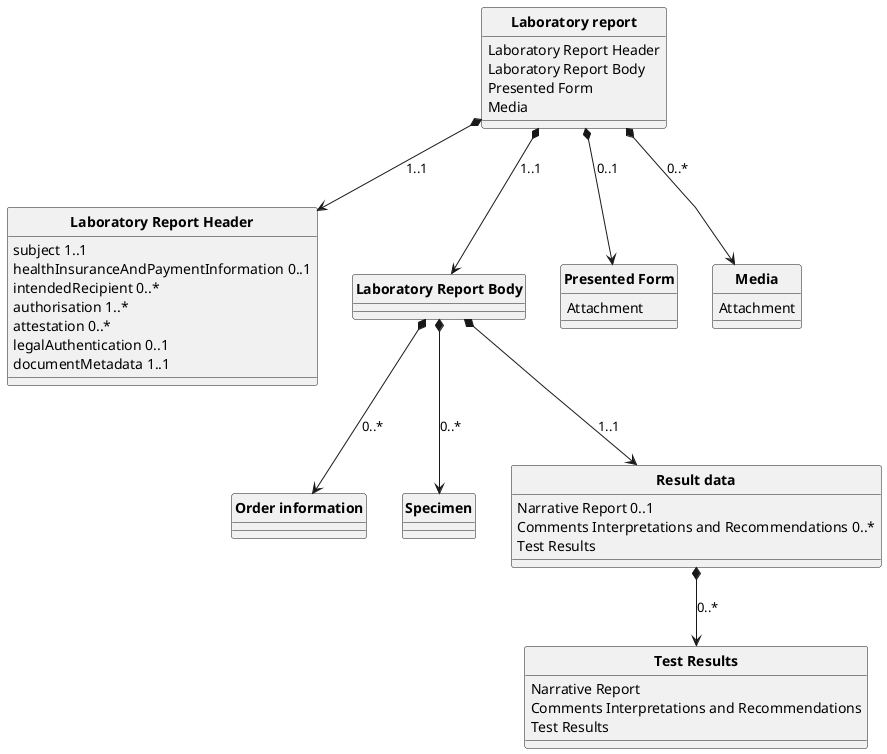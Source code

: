 @startuml
skinparam linetype polyline
hide circle
hide stereotype


class "**Laboratory report**" as labReport{
  Laboratory Report Header
  Laboratory Report Body
  Presented Form
  Media
}

labReport *--> header: "1..1"
labReport *--> body: "1..1"
labReport *--> presentedForm: "0..1"
labReport *--> media: "0..*"

class "**Laboratory Report Header**" as header{
  subject 1..1
  healthInsuranceAndPaymentInformation 0..1
  intendedRecipient 0..*
  authorisation 1..*
  attestation 0..*
  legalAuthentication 0..1
  documentMetadata 1..1
}

class "**Laboratory Report Body**" as body{
}

body *--> orderInformation: "0..*"
body *--> specimen: "0..*"
body *--> resultData: "1..1"

class "**Order information**" as orderInformation {

}

class "**Specimen**" as specimen {

}

class "**Result data**" as resultData {
  Narrative Report 0..1
  Comments Interpretations and Recommendations 0..*
  Test Results
}

resultData *--> results: 0..*

class "**Test Results**" as results {
  Narrative Report
  Comments Interpretations and Recommendations
  Test Results
}


class "**Presented Form**" as presentedForm {
  Attachment
}

class "**Media**" as media {
  Attachment
}


@enduml